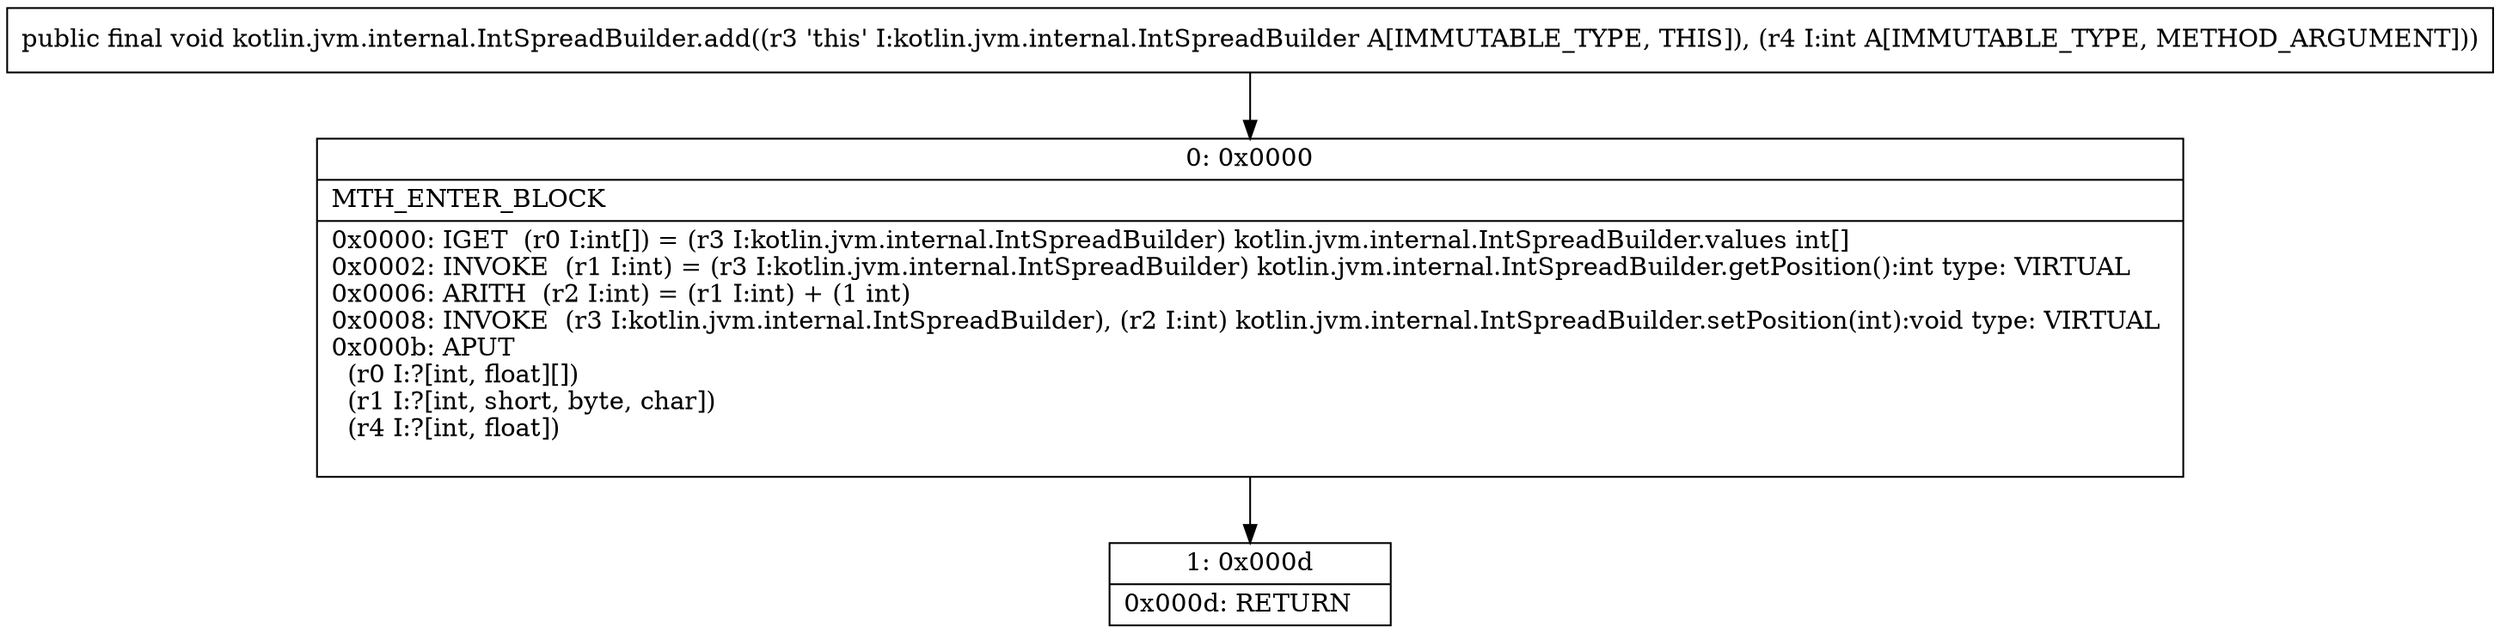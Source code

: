 digraph "CFG forkotlin.jvm.internal.IntSpreadBuilder.add(I)V" {
Node_0 [shape=record,label="{0\:\ 0x0000|MTH_ENTER_BLOCK\l|0x0000: IGET  (r0 I:int[]) = (r3 I:kotlin.jvm.internal.IntSpreadBuilder) kotlin.jvm.internal.IntSpreadBuilder.values int[] \l0x0002: INVOKE  (r1 I:int) = (r3 I:kotlin.jvm.internal.IntSpreadBuilder) kotlin.jvm.internal.IntSpreadBuilder.getPosition():int type: VIRTUAL \l0x0006: ARITH  (r2 I:int) = (r1 I:int) + (1 int) \l0x0008: INVOKE  (r3 I:kotlin.jvm.internal.IntSpreadBuilder), (r2 I:int) kotlin.jvm.internal.IntSpreadBuilder.setPosition(int):void type: VIRTUAL \l0x000b: APUT  \l  (r0 I:?[int, float][])\l  (r1 I:?[int, short, byte, char])\l  (r4 I:?[int, float])\l \l}"];
Node_1 [shape=record,label="{1\:\ 0x000d|0x000d: RETURN   \l}"];
MethodNode[shape=record,label="{public final void kotlin.jvm.internal.IntSpreadBuilder.add((r3 'this' I:kotlin.jvm.internal.IntSpreadBuilder A[IMMUTABLE_TYPE, THIS]), (r4 I:int A[IMMUTABLE_TYPE, METHOD_ARGUMENT])) }"];
MethodNode -> Node_0;
Node_0 -> Node_1;
}

